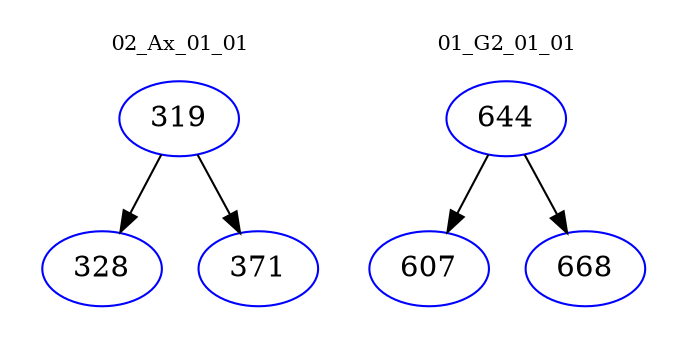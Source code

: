 digraph{
subgraph cluster_0 {
color = white
label = "02_Ax_01_01";
fontsize=10;
T0_319 [label="319", color="blue"]
T0_319 -> T0_328 [color="black"]
T0_328 [label="328", color="blue"]
T0_319 -> T0_371 [color="black"]
T0_371 [label="371", color="blue"]
}
subgraph cluster_1 {
color = white
label = "01_G2_01_01";
fontsize=10;
T1_644 [label="644", color="blue"]
T1_644 -> T1_607 [color="black"]
T1_607 [label="607", color="blue"]
T1_644 -> T1_668 [color="black"]
T1_668 [label="668", color="blue"]
}
}
